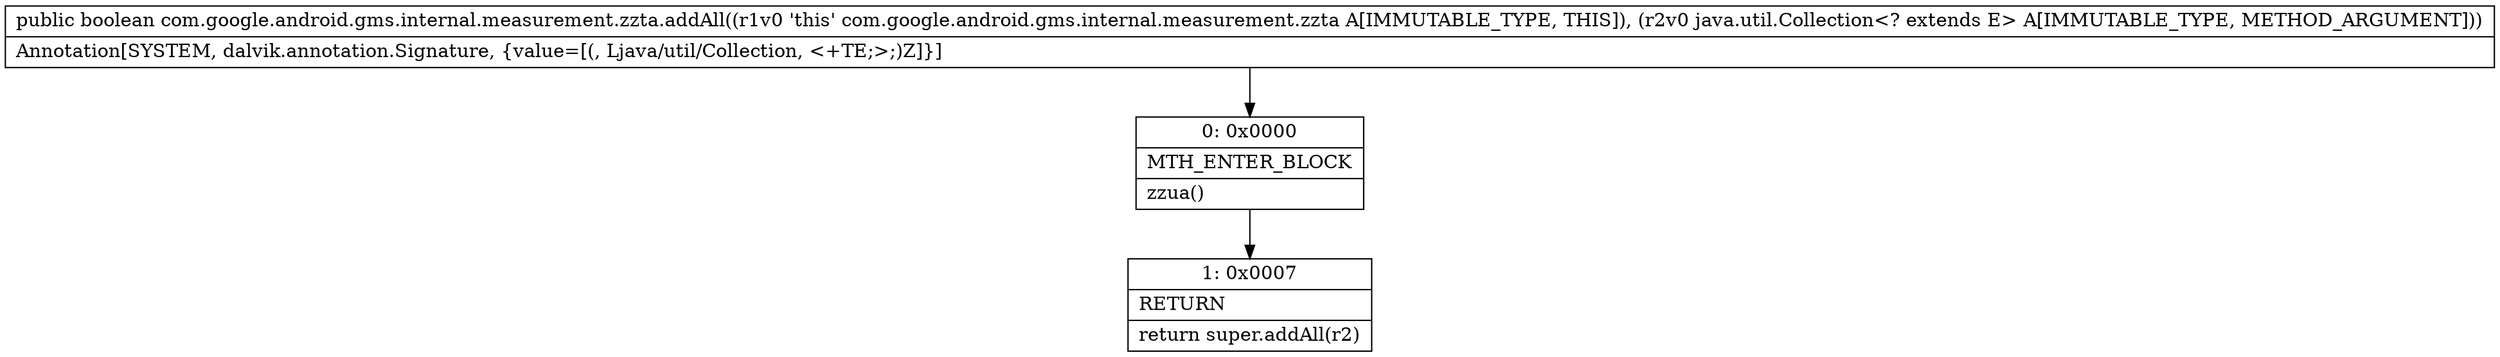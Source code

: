 digraph "CFG forcom.google.android.gms.internal.measurement.zzta.addAll(Ljava\/util\/Collection;)Z" {
Node_0 [shape=record,label="{0\:\ 0x0000|MTH_ENTER_BLOCK\l|zzua()\l}"];
Node_1 [shape=record,label="{1\:\ 0x0007|RETURN\l|return super.addAll(r2)\l}"];
MethodNode[shape=record,label="{public boolean com.google.android.gms.internal.measurement.zzta.addAll((r1v0 'this' com.google.android.gms.internal.measurement.zzta A[IMMUTABLE_TYPE, THIS]), (r2v0 java.util.Collection\<? extends E\> A[IMMUTABLE_TYPE, METHOD_ARGUMENT]))  | Annotation[SYSTEM, dalvik.annotation.Signature, \{value=[(, Ljava\/util\/Collection, \<+TE;\>;)Z]\}]\l}"];
MethodNode -> Node_0;
Node_0 -> Node_1;
}

